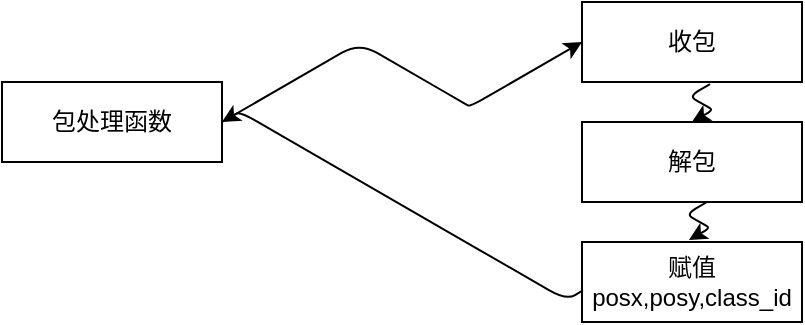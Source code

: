 <mxfile>
    <diagram id="NLDtAuE-Q5Ywjfucf4Li" name="第 1 页">
        <mxGraphModel dx="314" dy="198" grid="1" gridSize="10" guides="1" tooltips="1" connect="1" arrows="1" fold="1" page="1" pageScale="1" pageWidth="827" pageHeight="1169" math="0" shadow="0">
            <root>
                <mxCell id="0"/>
                <mxCell id="1" parent="0"/>
                <mxCell id="7" style="edgeStyle=isometricEdgeStyle;html=1;exitX=1;exitY=0.5;exitDx=0;exitDy=0;entryX=0;entryY=0.5;entryDx=0;entryDy=0;" edge="1" parent="1" source="3" target="4">
                    <mxGeometry relative="1" as="geometry">
                        <Array as="points">
                            <mxPoint x="290" y="90"/>
                        </Array>
                    </mxGeometry>
                </mxCell>
                <mxCell id="3" value="包处理函数" style="whiteSpace=wrap;html=1;" vertex="1" parent="1">
                    <mxGeometry x="60" y="80" width="110" height="40" as="geometry"/>
                </mxCell>
                <mxCell id="4" value="收包" style="whiteSpace=wrap;html=1;" vertex="1" parent="1">
                    <mxGeometry x="350" y="40" width="110" height="40" as="geometry"/>
                </mxCell>
                <mxCell id="5" value="解包" style="whiteSpace=wrap;html=1;" vertex="1" parent="1">
                    <mxGeometry x="350" y="100" width="110" height="40" as="geometry"/>
                </mxCell>
                <mxCell id="6" value="赋值posx,posy,class_id" style="whiteSpace=wrap;html=1;" vertex="1" parent="1">
                    <mxGeometry x="350" y="160" width="110" height="40" as="geometry"/>
                </mxCell>
                <mxCell id="8" style="edgeStyle=isometricEdgeStyle;html=1;exitX=0.582;exitY=1.026;exitDx=0;exitDy=0;exitPerimeter=0;entryX=0.5;entryY=0;entryDx=0;entryDy=0;" edge="1" parent="1" source="4" target="5">
                    <mxGeometry relative="1" as="geometry">
                        <mxPoint x="290" y="120" as="sourcePoint"/>
                        <mxPoint x="360" y="70" as="targetPoint"/>
                        <Array as="points"/>
                    </mxGeometry>
                </mxCell>
                <mxCell id="9" style="edgeStyle=isometricEdgeStyle;html=1;exitX=0.004;exitY=0.606;exitDx=0;exitDy=0;entryX=1;entryY=0.5;entryDx=0;entryDy=0;exitPerimeter=0;" edge="1" parent="1" source="6" target="3">
                    <mxGeometry relative="1" as="geometry">
                        <mxPoint x="380.13" y="189.02" as="sourcePoint"/>
                        <mxPoint x="262.81" y="140" as="targetPoint"/>
                        <Array as="points">
                            <mxPoint x="290.13" y="159.02"/>
                            <mxPoint x="330.13" y="169.02"/>
                        </Array>
                    </mxGeometry>
                </mxCell>
                <mxCell id="11" style="edgeStyle=isometricEdgeStyle;html=1;exitX=0.582;exitY=1.026;exitDx=0;exitDy=0;exitPerimeter=0;entryX=0.5;entryY=0;entryDx=0;entryDy=0;" edge="1" parent="1">
                    <mxGeometry relative="1" as="geometry">
                        <mxPoint x="412.48" y="140" as="sourcePoint"/>
                        <mxPoint x="403.48" y="159" as="targetPoint"/>
                        <Array as="points"/>
                    </mxGeometry>
                </mxCell>
            </root>
        </mxGraphModel>
    </diagram>
</mxfile>
